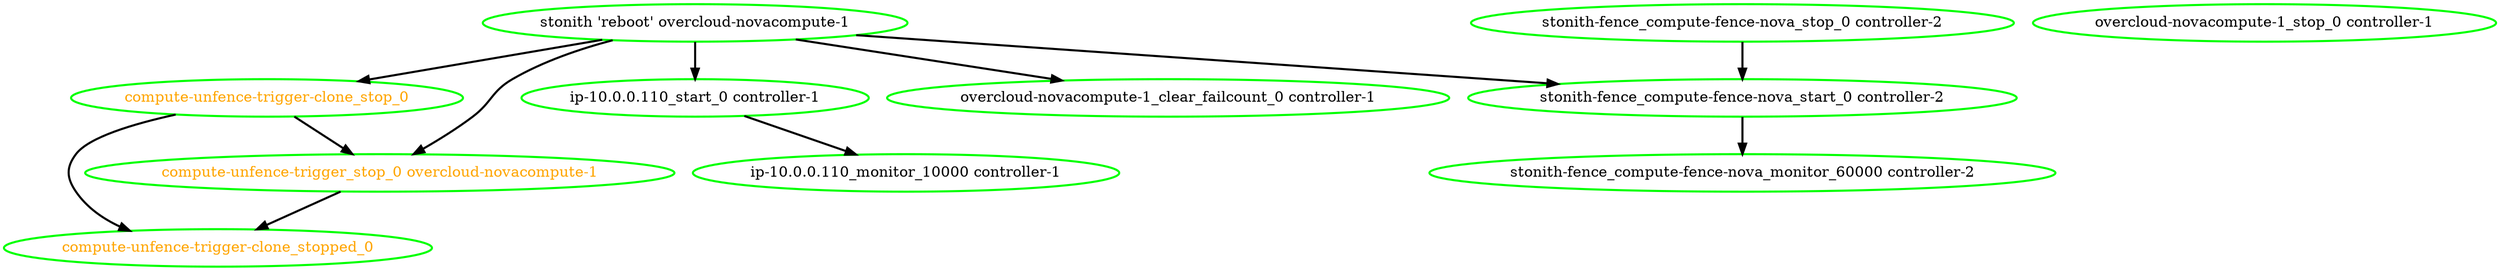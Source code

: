 digraph "g" {
"compute-unfence-trigger-clone_stop_0" -> "compute-unfence-trigger-clone_stopped_0" [ style = bold]
"compute-unfence-trigger-clone_stop_0" -> "compute-unfence-trigger_stop_0 overcloud-novacompute-1" [ style = bold]
"compute-unfence-trigger-clone_stop_0" [ style=bold color="green" fontcolor="orange"]
"compute-unfence-trigger-clone_stopped_0" [ style=bold color="green" fontcolor="orange"]
"compute-unfence-trigger_stop_0 overcloud-novacompute-1" -> "compute-unfence-trigger-clone_stopped_0" [ style = bold]
"compute-unfence-trigger_stop_0 overcloud-novacompute-1" [ style=bold color="green" fontcolor="orange"]
"ip-10.0.0.110_monitor_10000 controller-1" [ style=bold color="green" fontcolor="black"]
"ip-10.0.0.110_start_0 controller-1" -> "ip-10.0.0.110_monitor_10000 controller-1" [ style = bold]
"ip-10.0.0.110_start_0 controller-1" [ style=bold color="green" fontcolor="black"]
"overcloud-novacompute-1_clear_failcount_0 controller-1" [ style=bold color="green" fontcolor="black"]
"overcloud-novacompute-1_stop_0 controller-1" [ style=bold color="green" fontcolor="black"]
"stonith 'reboot' overcloud-novacompute-1" -> "compute-unfence-trigger-clone_stop_0" [ style = bold]
"stonith 'reboot' overcloud-novacompute-1" -> "compute-unfence-trigger_stop_0 overcloud-novacompute-1" [ style = bold]
"stonith 'reboot' overcloud-novacompute-1" -> "ip-10.0.0.110_start_0 controller-1" [ style = bold]
"stonith 'reboot' overcloud-novacompute-1" -> "overcloud-novacompute-1_clear_failcount_0 controller-1" [ style = bold]
"stonith 'reboot' overcloud-novacompute-1" -> "stonith-fence_compute-fence-nova_start_0 controller-2" [ style = bold]
"stonith 'reboot' overcloud-novacompute-1" [ style=bold color="green" fontcolor="black"]
"stonith-fence_compute-fence-nova_monitor_60000 controller-2" [ style=bold color="green" fontcolor="black"]
"stonith-fence_compute-fence-nova_start_0 controller-2" -> "stonith-fence_compute-fence-nova_monitor_60000 controller-2" [ style = bold]
"stonith-fence_compute-fence-nova_start_0 controller-2" [ style=bold color="green" fontcolor="black"]
"stonith-fence_compute-fence-nova_stop_0 controller-2" -> "stonith-fence_compute-fence-nova_start_0 controller-2" [ style = bold]
"stonith-fence_compute-fence-nova_stop_0 controller-2" [ style=bold color="green" fontcolor="black"]
}
